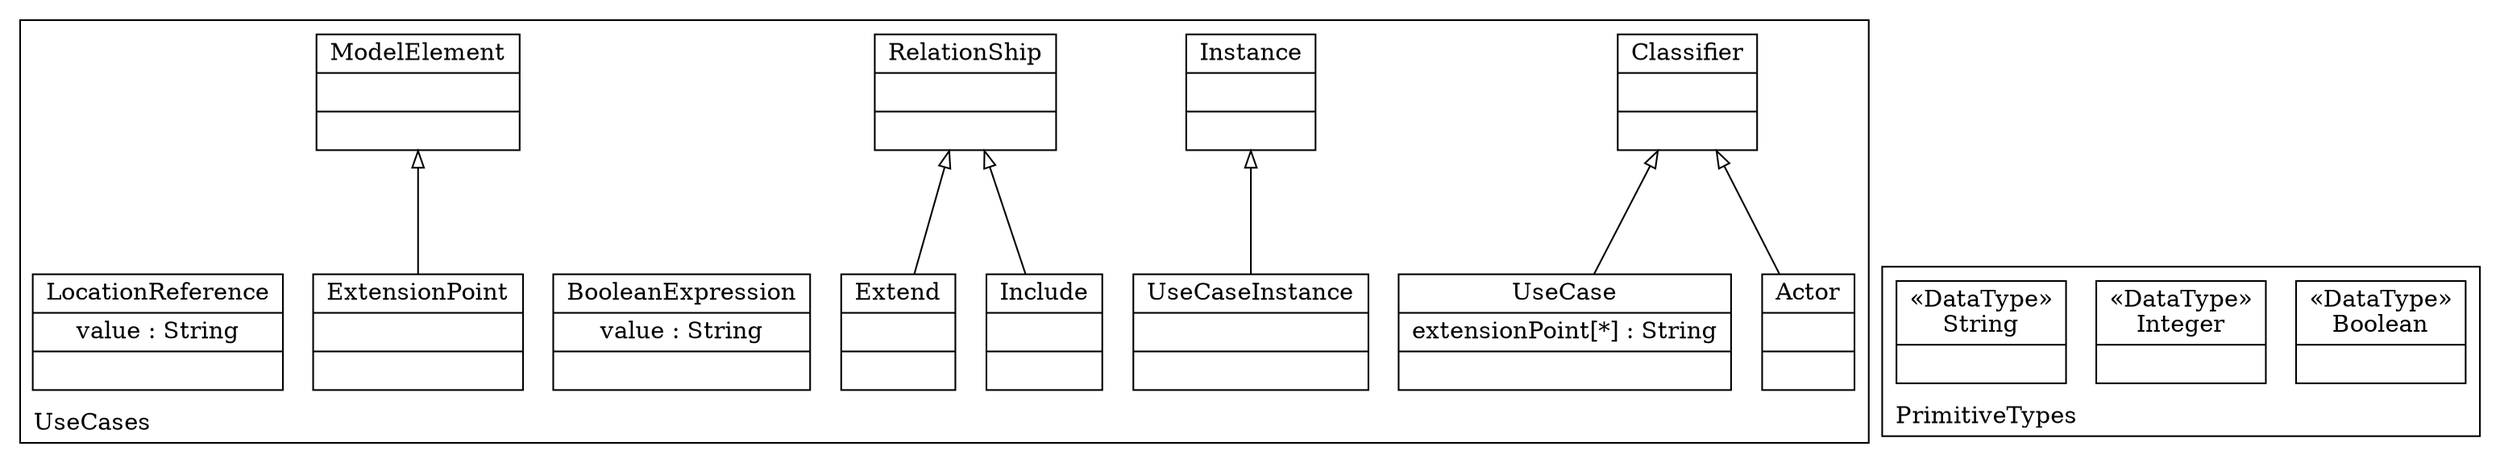 digraph "KM3 Model in DOT" {
graph[rankdir=BT,labeljust=l,labelloc=t,nodeSep=0.75,compound=true];
 subgraph "cluster_UseCases"{
labelloc=t
color=black
label=UseCases
 node[shape=record];
Classifier[label="{Classifier| | }"]
;
 node[shape=record];
Instance[label="{Instance| | }"]
;
 node[shape=record];
Actor[label="{Actor| | }"]
 Actor->Classifier[arrowhead=onormal,group=Classifier,minlen=2,constraint=true,]
;
 node[shape=record];
UseCase[label="{UseCase|extensionPoint[*] : String| }"]
 UseCase->Classifier[arrowhead=onormal,group=Classifier,minlen=2,constraint=true,]
;
 node[shape=record];
UseCaseInstance[label="{UseCaseInstance| | }"]
 UseCaseInstance->Instance[arrowhead=onormal,group=Instance,minlen=2,constraint=true,]
;
 node[shape=record];
RelationShip[label="{RelationShip| | }"]
;
 node[shape=record];
Include[label="{Include| | }"]
 Include->RelationShip[arrowhead=onormal,group=RelationShip,minlen=2,constraint=true,]
;
 node[shape=record];
Extend[label="{Extend| | }"]
 Extend->RelationShip[arrowhead=onormal,group=RelationShip,minlen=2,constraint=true,]
;
 node[shape=record];
BooleanExpression[label="{BooleanExpression|value : String| }"]
;
 node[shape=record];
ModelElement[label="{ModelElement| | }"]
;
 node[shape=record];
ExtensionPoint[label="{ExtensionPoint| | }"]
 ExtensionPoint->ModelElement[arrowhead=onormal,group=ModelElement,minlen=2,constraint=true,]
;
 node[shape=record];
LocationReference[label="{LocationReference|value : String| }"]
;

} subgraph "cluster_PrimitiveTypes"{
labelloc=t
color=black
label=PrimitiveTypes
 node[shape=record];
Boolean[label="{&#171;DataType&#187;\nBoolean|}"]
;
 node[shape=record];
Integer[label="{&#171;DataType&#187;\nInteger|}"]
;
 node[shape=record];
String[label="{&#171;DataType&#187;\nString|}"]
;

}
}